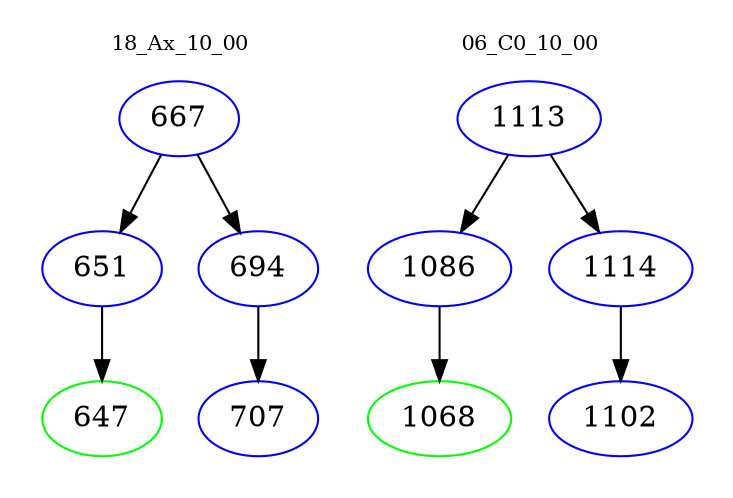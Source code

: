 digraph{
subgraph cluster_0 {
color = white
label = "18_Ax_10_00";
fontsize=10;
T0_667 [label="667", color="blue"]
T0_667 -> T0_651 [color="black"]
T0_651 [label="651", color="blue"]
T0_651 -> T0_647 [color="black"]
T0_647 [label="647", color="green"]
T0_667 -> T0_694 [color="black"]
T0_694 [label="694", color="blue"]
T0_694 -> T0_707 [color="black"]
T0_707 [label="707", color="blue"]
}
subgraph cluster_1 {
color = white
label = "06_C0_10_00";
fontsize=10;
T1_1113 [label="1113", color="blue"]
T1_1113 -> T1_1086 [color="black"]
T1_1086 [label="1086", color="blue"]
T1_1086 -> T1_1068 [color="black"]
T1_1068 [label="1068", color="green"]
T1_1113 -> T1_1114 [color="black"]
T1_1114 [label="1114", color="blue"]
T1_1114 -> T1_1102 [color="black"]
T1_1102 [label="1102", color="blue"]
}
}
